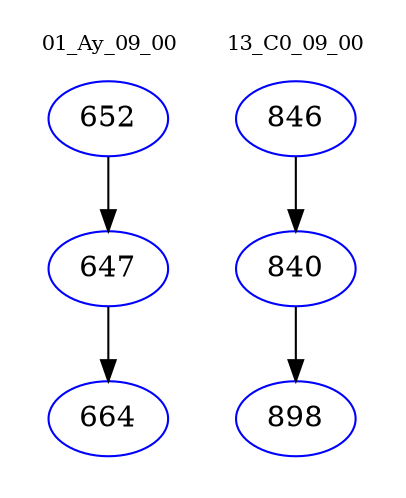 digraph{
subgraph cluster_0 {
color = white
label = "01_Ay_09_00";
fontsize=10;
T0_652 [label="652", color="blue"]
T0_652 -> T0_647 [color="black"]
T0_647 [label="647", color="blue"]
T0_647 -> T0_664 [color="black"]
T0_664 [label="664", color="blue"]
}
subgraph cluster_1 {
color = white
label = "13_C0_09_00";
fontsize=10;
T1_846 [label="846", color="blue"]
T1_846 -> T1_840 [color="black"]
T1_840 [label="840", color="blue"]
T1_840 -> T1_898 [color="black"]
T1_898 [label="898", color="blue"]
}
}
